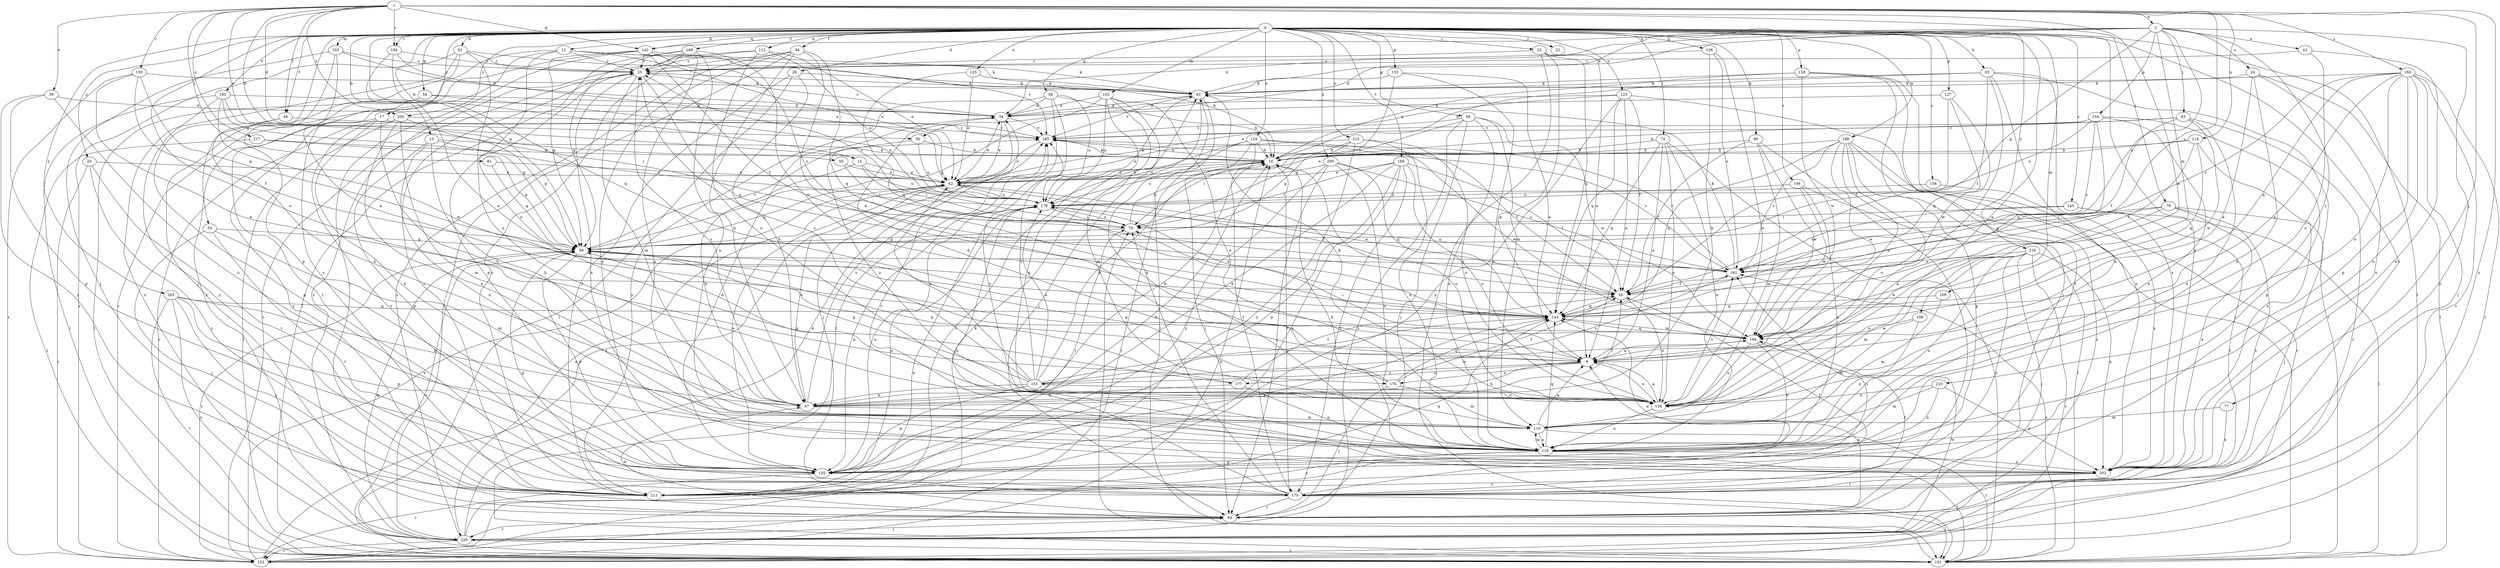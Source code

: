 strict digraph  {
0;
1;
2;
9;
11;
13;
15;
16;
17;
20;
22;
23;
24;
25;
29;
30;
34;
39;
40;
41;
42;
44;
48;
50;
53;
54;
56;
58;
59;
65;
67;
74;
76;
77;
79;
81;
83;
84;
90;
91;
93;
101;
102;
103;
108;
109;
110;
112;
114;
118;
123;
124;
125;
126;
127;
128;
133;
134;
135;
136;
142;
143;
145;
146;
150;
151;
152;
154;
160;
161;
166;
168;
170;
176;
177;
178;
183;
184;
185;
188;
194;
200;
202;
203;
205;
210;
211;
215;
216;
217;
220;
0 -> 11  [label=b];
0 -> 13  [label=b];
0 -> 15  [label=b];
0 -> 17  [label=c];
0 -> 20  [label=c];
0 -> 22  [label=c];
0 -> 23  [label=c];
0 -> 29  [label=d];
0 -> 44  [label=f];
0 -> 48  [label=f];
0 -> 53  [label=g];
0 -> 54  [label=g];
0 -> 56  [label=g];
0 -> 58  [label=g];
0 -> 59  [label=g];
0 -> 65  [label=h];
0 -> 74  [label=i];
0 -> 90  [label=k];
0 -> 91  [label=k];
0 -> 101  [label=l];
0 -> 102  [label=m];
0 -> 103  [label=m];
0 -> 108  [label=m];
0 -> 112  [label=n];
0 -> 123  [label=o];
0 -> 124  [label=o];
0 -> 125  [label=o];
0 -> 126  [label=o];
0 -> 127  [label=p];
0 -> 128  [label=p];
0 -> 133  [label=p];
0 -> 136  [label=q];
0 -> 142  [label=q];
0 -> 145  [label=r];
0 -> 146  [label=r];
0 -> 154  [label=s];
0 -> 166  [label=t];
0 -> 168  [label=t];
0 -> 170  [label=t];
0 -> 176  [label=u];
0 -> 183  [label=v];
0 -> 184  [label=v];
0 -> 188  [label=w];
0 -> 200  [label=x];
0 -> 202  [label=x];
0 -> 203  [label=y];
0 -> 205  [label=y];
0 -> 215  [label=z];
0 -> 216  [label=z];
1 -> 2  [label=a];
1 -> 9  [label=a];
1 -> 15  [label=b];
1 -> 30  [label=d];
1 -> 39  [label=e];
1 -> 40  [label=e];
1 -> 48  [label=f];
1 -> 77  [label=j];
1 -> 79  [label=j];
1 -> 81  [label=j];
1 -> 114  [label=n];
1 -> 142  [label=q];
1 -> 150  [label=r];
1 -> 160  [label=s];
1 -> 161  [label=s];
1 -> 184  [label=v];
1 -> 205  [label=y];
1 -> 217  [label=z];
1 -> 220  [label=z];
2 -> 24  [label=c];
2 -> 30  [label=d];
2 -> 34  [label=d];
2 -> 41  [label=e];
2 -> 59  [label=g];
2 -> 83  [label=j];
2 -> 93  [label=k];
2 -> 109  [label=m];
2 -> 134  [label=p];
2 -> 142  [label=q];
2 -> 161  [label=s];
2 -> 210  [label=y];
2 -> 220  [label=z];
9 -> 67  [label=h];
9 -> 76  [label=i];
9 -> 126  [label=o];
9 -> 151  [label=r];
9 -> 176  [label=u];
9 -> 177  [label=u];
11 -> 25  [label=c];
11 -> 42  [label=e];
11 -> 93  [label=k];
11 -> 177  [label=u];
11 -> 185  [label=v];
11 -> 211  [label=y];
11 -> 220  [label=z];
13 -> 16  [label=b];
13 -> 67  [label=h];
13 -> 118  [label=n];
13 -> 135  [label=p];
13 -> 178  [label=u];
15 -> 42  [label=e];
15 -> 67  [label=h];
15 -> 76  [label=i];
15 -> 178  [label=u];
16 -> 42  [label=e];
16 -> 126  [label=o];
16 -> 170  [label=t];
16 -> 178  [label=u];
16 -> 185  [label=v];
17 -> 67  [label=h];
17 -> 118  [label=n];
17 -> 170  [label=t];
17 -> 185  [label=v];
17 -> 211  [label=y];
20 -> 42  [label=e];
20 -> 152  [label=r];
20 -> 170  [label=t];
20 -> 211  [label=y];
23 -> 9  [label=a];
23 -> 25  [label=c];
23 -> 101  [label=l];
23 -> 110  [label=m];
23 -> 143  [label=q];
24 -> 9  [label=a];
24 -> 93  [label=k];
24 -> 101  [label=l];
24 -> 118  [label=n];
24 -> 202  [label=x];
25 -> 93  [label=k];
25 -> 110  [label=m];
25 -> 135  [label=p];
25 -> 143  [label=q];
25 -> 202  [label=x];
29 -> 67  [label=h];
29 -> 93  [label=k];
29 -> 101  [label=l];
29 -> 211  [label=y];
30 -> 16  [label=b];
30 -> 126  [label=o];
30 -> 178  [label=u];
34 -> 25  [label=c];
34 -> 42  [label=e];
34 -> 84  [label=j];
34 -> 185  [label=v];
39 -> 34  [label=d];
39 -> 118  [label=n];
39 -> 135  [label=p];
39 -> 211  [label=y];
40 -> 42  [label=e];
40 -> 76  [label=i];
41 -> 25  [label=c];
41 -> 126  [label=o];
41 -> 202  [label=x];
42 -> 16  [label=b];
42 -> 34  [label=d];
42 -> 50  [label=f];
42 -> 59  [label=g];
42 -> 178  [label=u];
44 -> 9  [label=a];
44 -> 25  [label=c];
44 -> 67  [label=h];
44 -> 101  [label=l];
44 -> 135  [label=p];
44 -> 143  [label=q];
44 -> 220  [label=z];
48 -> 67  [label=h];
48 -> 135  [label=p];
48 -> 185  [label=v];
50 -> 42  [label=e];
50 -> 126  [label=o];
50 -> 143  [label=q];
53 -> 59  [label=g];
53 -> 84  [label=j];
53 -> 110  [label=m];
53 -> 170  [label=t];
54 -> 34  [label=d];
54 -> 101  [label=l];
54 -> 170  [label=t];
54 -> 178  [label=u];
56 -> 16  [label=b];
56 -> 34  [label=d];
56 -> 101  [label=l];
56 -> 178  [label=u];
56 -> 202  [label=x];
56 -> 211  [label=y];
58 -> 59  [label=g];
58 -> 84  [label=j];
58 -> 118  [label=n];
58 -> 143  [label=q];
58 -> 185  [label=v];
58 -> 194  [label=w];
58 -> 220  [label=z];
59 -> 135  [label=p];
59 -> 152  [label=r];
59 -> 161  [label=s];
59 -> 185  [label=v];
59 -> 220  [label=z];
65 -> 16  [label=b];
65 -> 50  [label=f];
65 -> 93  [label=k];
65 -> 101  [label=l];
65 -> 118  [label=n];
65 -> 126  [label=o];
65 -> 202  [label=x];
67 -> 16  [label=b];
67 -> 25  [label=c];
67 -> 42  [label=e];
67 -> 50  [label=f];
67 -> 110  [label=m];
67 -> 185  [label=v];
74 -> 9  [label=a];
74 -> 16  [label=b];
74 -> 101  [label=l];
74 -> 118  [label=n];
74 -> 126  [label=o];
74 -> 143  [label=q];
76 -> 16  [label=b];
76 -> 25  [label=c];
76 -> 59  [label=g];
76 -> 178  [label=u];
77 -> 110  [label=m];
77 -> 202  [label=x];
79 -> 9  [label=a];
79 -> 59  [label=g];
79 -> 76  [label=i];
79 -> 84  [label=j];
79 -> 170  [label=t];
79 -> 202  [label=x];
81 -> 42  [label=e];
81 -> 59  [label=g];
83 -> 16  [label=b];
83 -> 50  [label=f];
83 -> 118  [label=n];
83 -> 152  [label=r];
83 -> 185  [label=v];
83 -> 194  [label=w];
84 -> 9  [label=a];
84 -> 67  [label=h];
84 -> 220  [label=z];
90 -> 16  [label=b];
90 -> 50  [label=f];
90 -> 84  [label=j];
90 -> 110  [label=m];
90 -> 194  [label=w];
91 -> 16  [label=b];
91 -> 25  [label=c];
91 -> 84  [label=j];
91 -> 126  [label=o];
91 -> 152  [label=r];
91 -> 220  [label=z];
93 -> 34  [label=d];
93 -> 84  [label=j];
93 -> 101  [label=l];
93 -> 185  [label=v];
101 -> 76  [label=i];
101 -> 161  [label=s];
102 -> 34  [label=d];
102 -> 59  [label=g];
102 -> 110  [label=m];
102 -> 118  [label=n];
102 -> 126  [label=o];
102 -> 152  [label=r];
102 -> 178  [label=u];
103 -> 9  [label=a];
103 -> 25  [label=c];
103 -> 34  [label=d];
103 -> 84  [label=j];
103 -> 135  [label=p];
108 -> 110  [label=m];
108 -> 118  [label=n];
108 -> 194  [label=w];
109 -> 110  [label=m];
109 -> 143  [label=q];
110 -> 9  [label=a];
110 -> 101  [label=l];
110 -> 118  [label=n];
112 -> 25  [label=c];
112 -> 42  [label=e];
112 -> 126  [label=o];
112 -> 178  [label=u];
112 -> 220  [label=z];
114 -> 16  [label=b];
114 -> 42  [label=e];
114 -> 50  [label=f];
114 -> 143  [label=q];
114 -> 202  [label=x];
118 -> 93  [label=k];
118 -> 101  [label=l];
118 -> 110  [label=m];
118 -> 135  [label=p];
118 -> 143  [label=q];
118 -> 202  [label=x];
118 -> 211  [label=y];
123 -> 9  [label=a];
123 -> 34  [label=d];
123 -> 42  [label=e];
123 -> 50  [label=f];
123 -> 143  [label=q];
123 -> 202  [label=x];
123 -> 211  [label=y];
124 -> 16  [label=b];
124 -> 50  [label=f];
124 -> 84  [label=j];
124 -> 152  [label=r];
124 -> 170  [label=t];
124 -> 178  [label=u];
124 -> 194  [label=w];
125 -> 42  [label=e];
125 -> 93  [label=k];
125 -> 143  [label=q];
126 -> 9  [label=a];
126 -> 59  [label=g];
126 -> 93  [label=k];
126 -> 118  [label=n];
126 -> 161  [label=s];
127 -> 34  [label=d];
127 -> 50  [label=f];
127 -> 143  [label=q];
127 -> 194  [label=w];
128 -> 16  [label=b];
128 -> 84  [label=j];
128 -> 93  [label=k];
128 -> 101  [label=l];
128 -> 170  [label=t];
128 -> 194  [label=w];
133 -> 9  [label=a];
133 -> 76  [label=i];
133 -> 93  [label=k];
133 -> 118  [label=n];
134 -> 118  [label=n];
134 -> 135  [label=p];
134 -> 143  [label=q];
134 -> 161  [label=s];
134 -> 178  [label=u];
134 -> 185  [label=v];
135 -> 16  [label=b];
135 -> 34  [label=d];
135 -> 42  [label=e];
135 -> 76  [label=i];
135 -> 152  [label=r];
135 -> 178  [label=u];
136 -> 25  [label=c];
136 -> 67  [label=h];
136 -> 126  [label=o];
136 -> 161  [label=s];
142 -> 25  [label=c];
142 -> 50  [label=f];
142 -> 59  [label=g];
142 -> 84  [label=j];
142 -> 93  [label=k];
142 -> 152  [label=r];
142 -> 161  [label=s];
143 -> 135  [label=p];
143 -> 178  [label=u];
143 -> 194  [label=w];
145 -> 76  [label=i];
145 -> 101  [label=l];
145 -> 161  [label=s];
145 -> 170  [label=t];
146 -> 101  [label=l];
146 -> 118  [label=n];
146 -> 178  [label=u];
146 -> 194  [label=w];
150 -> 9  [label=a];
150 -> 50  [label=f];
150 -> 59  [label=g];
150 -> 93  [label=k];
150 -> 152  [label=r];
151 -> 16  [label=b];
151 -> 25  [label=c];
151 -> 42  [label=e];
151 -> 59  [label=g];
151 -> 67  [label=h];
151 -> 126  [label=o];
151 -> 135  [label=p];
151 -> 143  [label=q];
151 -> 161  [label=s];
151 -> 178  [label=u];
151 -> 185  [label=v];
151 -> 194  [label=w];
152 -> 16  [label=b];
152 -> 25  [label=c];
152 -> 42  [label=e];
152 -> 93  [label=k];
152 -> 185  [label=v];
154 -> 178  [label=u];
154 -> 202  [label=x];
160 -> 9  [label=a];
160 -> 84  [label=j];
160 -> 93  [label=k];
160 -> 118  [label=n];
160 -> 126  [label=o];
160 -> 135  [label=p];
160 -> 143  [label=q];
160 -> 152  [label=r];
160 -> 161  [label=s];
160 -> 220  [label=z];
161 -> 50  [label=f];
161 -> 93  [label=k];
161 -> 178  [label=u];
161 -> 185  [label=v];
166 -> 42  [label=e];
166 -> 50  [label=f];
166 -> 67  [label=h];
166 -> 76  [label=i];
166 -> 126  [label=o];
166 -> 135  [label=p];
166 -> 170  [label=t];
166 -> 211  [label=y];
168 -> 25  [label=c];
168 -> 59  [label=g];
168 -> 101  [label=l];
168 -> 118  [label=n];
168 -> 194  [label=w];
168 -> 202  [label=x];
168 -> 211  [label=y];
170 -> 50  [label=f];
170 -> 59  [label=g];
170 -> 76  [label=i];
170 -> 84  [label=j];
170 -> 101  [label=l];
170 -> 143  [label=q];
170 -> 178  [label=u];
176 -> 34  [label=d];
176 -> 50  [label=f];
176 -> 59  [label=g];
176 -> 84  [label=j];
176 -> 110  [label=m];
176 -> 143  [label=q];
177 -> 50  [label=f];
177 -> 59  [label=g];
177 -> 67  [label=h];
177 -> 118  [label=n];
178 -> 76  [label=i];
178 -> 93  [label=k];
178 -> 135  [label=p];
183 -> 34  [label=d];
183 -> 59  [label=g];
183 -> 76  [label=i];
183 -> 101  [label=l];
183 -> 194  [label=w];
183 -> 211  [label=y];
184 -> 9  [label=a];
184 -> 25  [label=c];
184 -> 42  [label=e];
184 -> 143  [label=q];
185 -> 16  [label=b];
185 -> 42  [label=e];
185 -> 161  [label=s];
188 -> 9  [label=a];
188 -> 16  [label=b];
188 -> 126  [label=o];
188 -> 135  [label=p];
188 -> 143  [label=q];
188 -> 152  [label=r];
188 -> 161  [label=s];
188 -> 194  [label=w];
188 -> 220  [label=z];
194 -> 9  [label=a];
194 -> 118  [label=n];
194 -> 126  [label=o];
194 -> 143  [label=q];
194 -> 170  [label=t];
200 -> 42  [label=e];
200 -> 84  [label=j];
200 -> 118  [label=n];
200 -> 143  [label=q];
200 -> 161  [label=s];
200 -> 211  [label=y];
202 -> 16  [label=b];
202 -> 170  [label=t];
202 -> 185  [label=v];
202 -> 211  [label=y];
203 -> 67  [label=h];
203 -> 101  [label=l];
203 -> 135  [label=p];
203 -> 143  [label=q];
203 -> 211  [label=y];
203 -> 220  [label=z];
205 -> 59  [label=g];
205 -> 101  [label=l];
205 -> 110  [label=m];
205 -> 118  [label=n];
205 -> 152  [label=r];
205 -> 185  [label=v];
210 -> 110  [label=m];
210 -> 118  [label=n];
210 -> 126  [label=o];
210 -> 202  [label=x];
211 -> 25  [label=c];
211 -> 143  [label=q];
211 -> 161  [label=s];
211 -> 178  [label=u];
215 -> 16  [label=b];
215 -> 42  [label=e];
215 -> 76  [label=i];
215 -> 118  [label=n];
215 -> 126  [label=o];
215 -> 211  [label=y];
216 -> 84  [label=j];
216 -> 110  [label=m];
216 -> 118  [label=n];
216 -> 126  [label=o];
216 -> 152  [label=r];
216 -> 161  [label=s];
216 -> 194  [label=w];
216 -> 202  [label=x];
216 -> 211  [label=y];
217 -> 16  [label=b];
217 -> 59  [label=g];
217 -> 101  [label=l];
220 -> 34  [label=d];
220 -> 42  [label=e];
220 -> 59  [label=g];
220 -> 84  [label=j];
220 -> 101  [label=l];
220 -> 152  [label=r];
220 -> 178  [label=u];
220 -> 194  [label=w];
}

